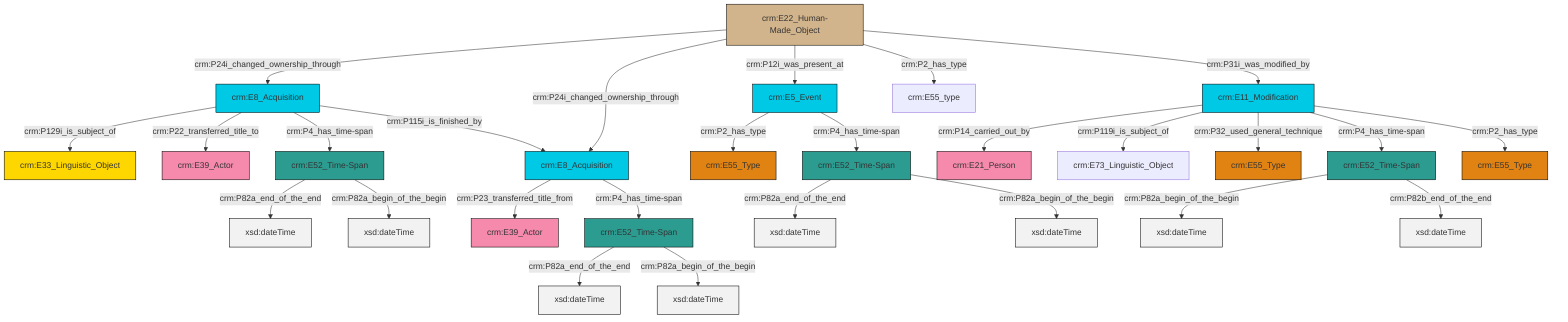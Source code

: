 graph TD
classDef Literal fill:#f2f2f2,stroke:#000000;
classDef CRM_Entity fill:#FFFFFF,stroke:#000000;
classDef Temporal_Entity fill:#00C9E6, stroke:#000000;
classDef Type fill:#E18312, stroke:#000000;
classDef Time-Span fill:#2C9C91, stroke:#000000;
classDef Appellation fill:#FFEB7F, stroke:#000000;
classDef Place fill:#008836, stroke:#000000;
classDef Persistent_Item fill:#B266B2, stroke:#000000;
classDef Conceptual_Object fill:#FFD700, stroke:#000000;
classDef Physical_Thing fill:#D2B48C, stroke:#000000;
classDef Actor fill:#f58aad, stroke:#000000;
classDef PC_Classes fill:#4ce600, stroke:#000000;
classDef Multi fill:#cccccc,stroke:#000000;

0["crm:E52_Time-Span"]:::Time-Span -->|crm:P82a_end_of_the_end| 1[xsd:dateTime]:::Literal
2["crm:E22_Human-Made_Object"]:::Physical_Thing -->|crm:P24i_changed_ownership_through| 3["crm:E8_Acquisition"]:::Temporal_Entity
4["crm:E11_Modification"]:::Temporal_Entity -->|crm:P14_carried_out_by| 5["crm:E21_Person"]:::Actor
10["crm:E5_Event"]:::Temporal_Entity -->|crm:P2_has_type| 11["crm:E55_Type"]:::Type
2["crm:E22_Human-Made_Object"]:::Physical_Thing -->|crm:P24i_changed_ownership_through| 12["crm:E8_Acquisition"]:::Temporal_Entity
4["crm:E11_Modification"]:::Temporal_Entity -->|crm:P119i_is_subject_of| 13["crm:E73_Linguistic_Object"]:::Default
4["crm:E11_Modification"]:::Temporal_Entity -->|crm:P32_used_general_technique| 7["crm:E55_Type"]:::Type
2["crm:E22_Human-Made_Object"]:::Physical_Thing -->|crm:P12i_was_present_at| 10["crm:E5_Event"]:::Temporal_Entity
3["crm:E8_Acquisition"]:::Temporal_Entity -->|crm:P129i_is_subject_of| 21["crm:E33_Linguistic_Object"]:::Conceptual_Object
22["crm:E52_Time-Span"]:::Time-Span -->|crm:P82a_end_of_the_end| 23[xsd:dateTime]:::Literal
26["crm:E52_Time-Span"]:::Time-Span -->|crm:P82a_end_of_the_end| 27[xsd:dateTime]:::Literal
2["crm:E22_Human-Made_Object"]:::Physical_Thing -->|crm:P2_has_type| 24["crm:E55_type"]:::Default
3["crm:E8_Acquisition"]:::Temporal_Entity -->|crm:P22_transferred_title_to| 29["crm:E39_Actor"]:::Actor
3["crm:E8_Acquisition"]:::Temporal_Entity -->|crm:P4_has_time-span| 0["crm:E52_Time-Span"]:::Time-Span
3["crm:E8_Acquisition"]:::Temporal_Entity -->|crm:P115i_is_finished_by| 12["crm:E8_Acquisition"]:::Temporal_Entity
18["crm:E52_Time-Span"]:::Time-Span -->|crm:P82a_begin_of_the_begin| 31[xsd:dateTime]:::Literal
26["crm:E52_Time-Span"]:::Time-Span -->|crm:P82a_begin_of_the_begin| 32[xsd:dateTime]:::Literal
4["crm:E11_Modification"]:::Temporal_Entity -->|crm:P4_has_time-span| 18["crm:E52_Time-Span"]:::Time-Span
0["crm:E52_Time-Span"]:::Time-Span -->|crm:P82a_begin_of_the_begin| 34[xsd:dateTime]:::Literal
12["crm:E8_Acquisition"]:::Temporal_Entity -->|crm:P23_transferred_title_from| 16["crm:E39_Actor"]:::Actor
22["crm:E52_Time-Span"]:::Time-Span -->|crm:P82a_begin_of_the_begin| 36[xsd:dateTime]:::Literal
2["crm:E22_Human-Made_Object"]:::Physical_Thing -->|crm:P31i_was_modified_by| 4["crm:E11_Modification"]:::Temporal_Entity
4["crm:E11_Modification"]:::Temporal_Entity -->|crm:P2_has_type| 14["crm:E55_Type"]:::Type
18["crm:E52_Time-Span"]:::Time-Span -->|crm:P82b_end_of_the_end| 41[xsd:dateTime]:::Literal
10["crm:E5_Event"]:::Temporal_Entity -->|crm:P4_has_time-span| 26["crm:E52_Time-Span"]:::Time-Span
12["crm:E8_Acquisition"]:::Temporal_Entity -->|crm:P4_has_time-span| 22["crm:E52_Time-Span"]:::Time-Span